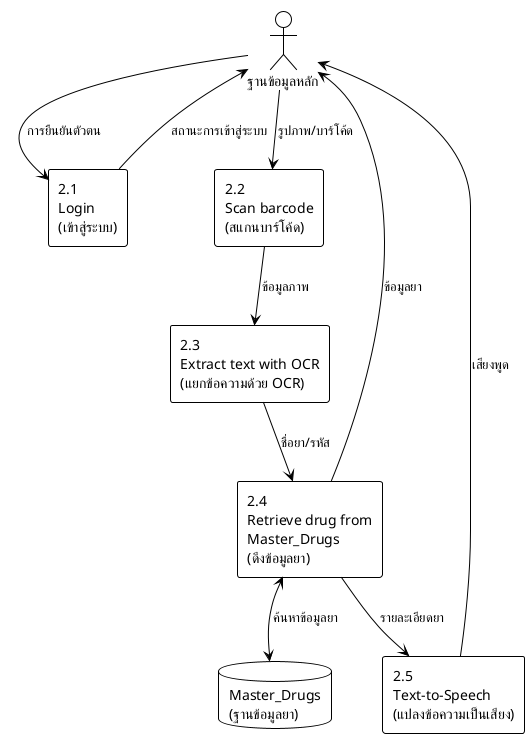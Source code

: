 @startuml CapYaDoo_Level2_2_OCR
!theme plain
skinparam backgroundColor white

actor "ฐานข้อมูลหลัก" as Admin
database "Master_Drugs\n(ฐานข้อมูลยา)" as DrugDB

rectangle "2.1\nLogin\n(เข้าสู่ระบบ)" as P21
rectangle "2.2\nScan barcode\n(สแกนบาร์โค้ด)" as P22
rectangle "2.3\nExtract text with OCR\n(แยกข้อความด้วย OCR)" as P23
rectangle "2.4\nRetrieve drug from\nMaster_Drugs\n(ดึงข้อมูลยา)" as P24
rectangle "2.5\nText-to-Speech\n(แปลงข้อความเป็นเสียง)" as P25

Admin --> P21 : การยืนยันตัวตน
Admin --> P22 : รูปภาพ/บาร์โค้ด
P22 --> P23 : ข้อมูลภาพ
P23 --> P24 : ชื่อยา/รหัส
P24 --> P25 : รายละเอียดยา

P21 --> Admin : สถานะการเข้าสู่ระบบ
P25 --> Admin : เสียงพูด
P24 --> Admin : ข้อมูลยา

P24 <--> DrugDB : ค้นหาข้อมูลยา

@enduml
